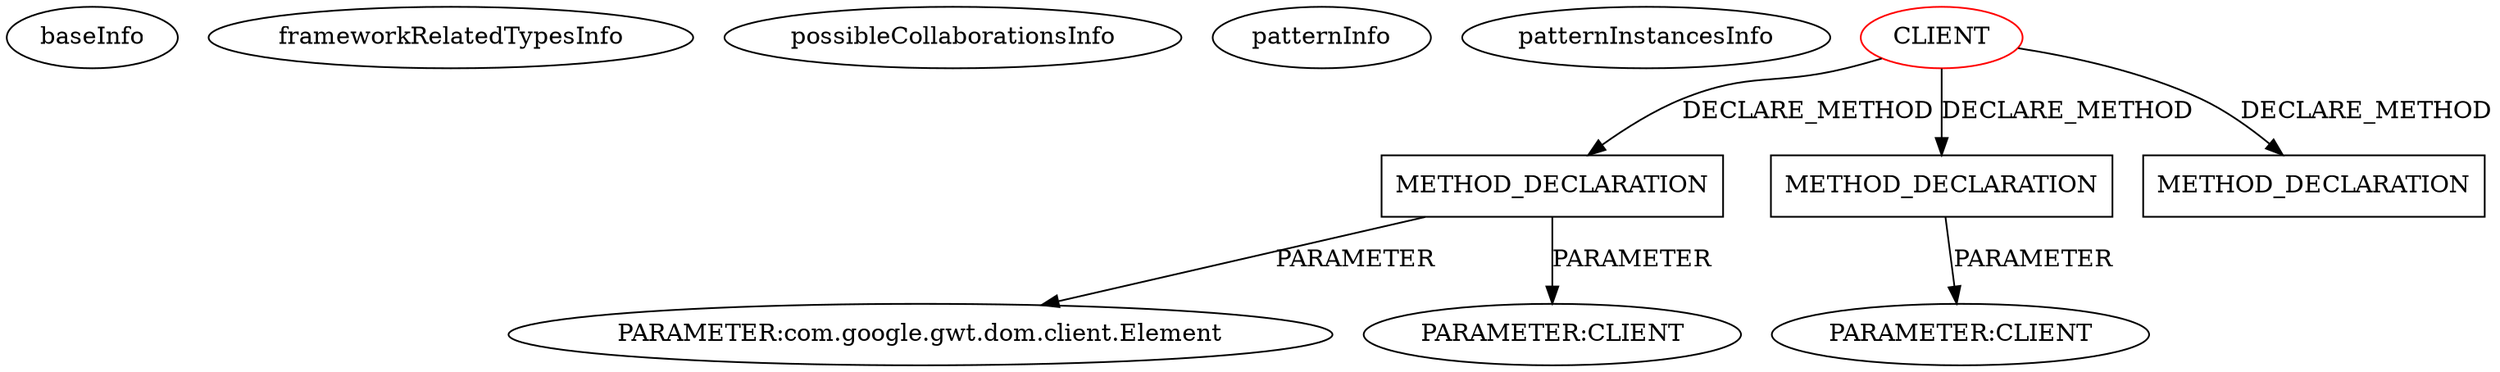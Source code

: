 digraph {
baseInfo[graphId=1570,category="pattern",isAnonymous=false,possibleRelation=false]
frameworkRelatedTypesInfo[]
possibleCollaborationsInfo[]
patternInfo[frequency=3.0,patternRootClient=0]
patternInstancesInfo[0="karlwettin-kodapan-gwt-google-map-v3~/karlwettin-kodapan-gwt-google-map-v3/kodapan-gwt-google-map-v3-master/src/main/java/se/kodapan/gwt/google/maps/v3/client/Map.java~Map~3366",1="mstahv-g-leaflet~/mstahv-g-leaflet/g-leaflet-master/src/main/java/org/peimari/gleaflet/client/Map.java~Map~4095",2="karlwettin-kodapan-gwt-google-map-v3~/karlwettin-kodapan-gwt-google-map-v3/kodapan-gwt-google-map-v3-master/src/main/java/se/kodapan/gwt/google/maps/v3/client/StreetViewPanorama.java~StreetViewPanorama~3360"]
6[label="PARAMETER:com.google.gwt.dom.client.Element",vertexType="PARAMETER_DECLARATION",isFrameworkType=false]
5[label="METHOD_DECLARATION",vertexType="CLIENT_METHOD_DECLARATION",isFrameworkType=false,shape=box]
0[label="CLIENT",vertexType="ROOT_CLIENT_CLASS_DECLARATION",isFrameworkType=false,color=red]
8[label="PARAMETER:CLIENT",vertexType="PARAMETER_DECLARATION",isFrameworkType=false]
27[label="METHOD_DECLARATION",vertexType="CLIENT_METHOD_DECLARATION",isFrameworkType=false,shape=box]
28[label="PARAMETER:CLIENT",vertexType="PARAMETER_DECLARATION",isFrameworkType=false]
15[label="METHOD_DECLARATION",vertexType="CLIENT_METHOD_DECLARATION",isFrameworkType=false,shape=box]
5->8[label="PARAMETER"]
0->27[label="DECLARE_METHOD"]
0->5[label="DECLARE_METHOD"]
27->28[label="PARAMETER"]
5->6[label="PARAMETER"]
0->15[label="DECLARE_METHOD"]
}
